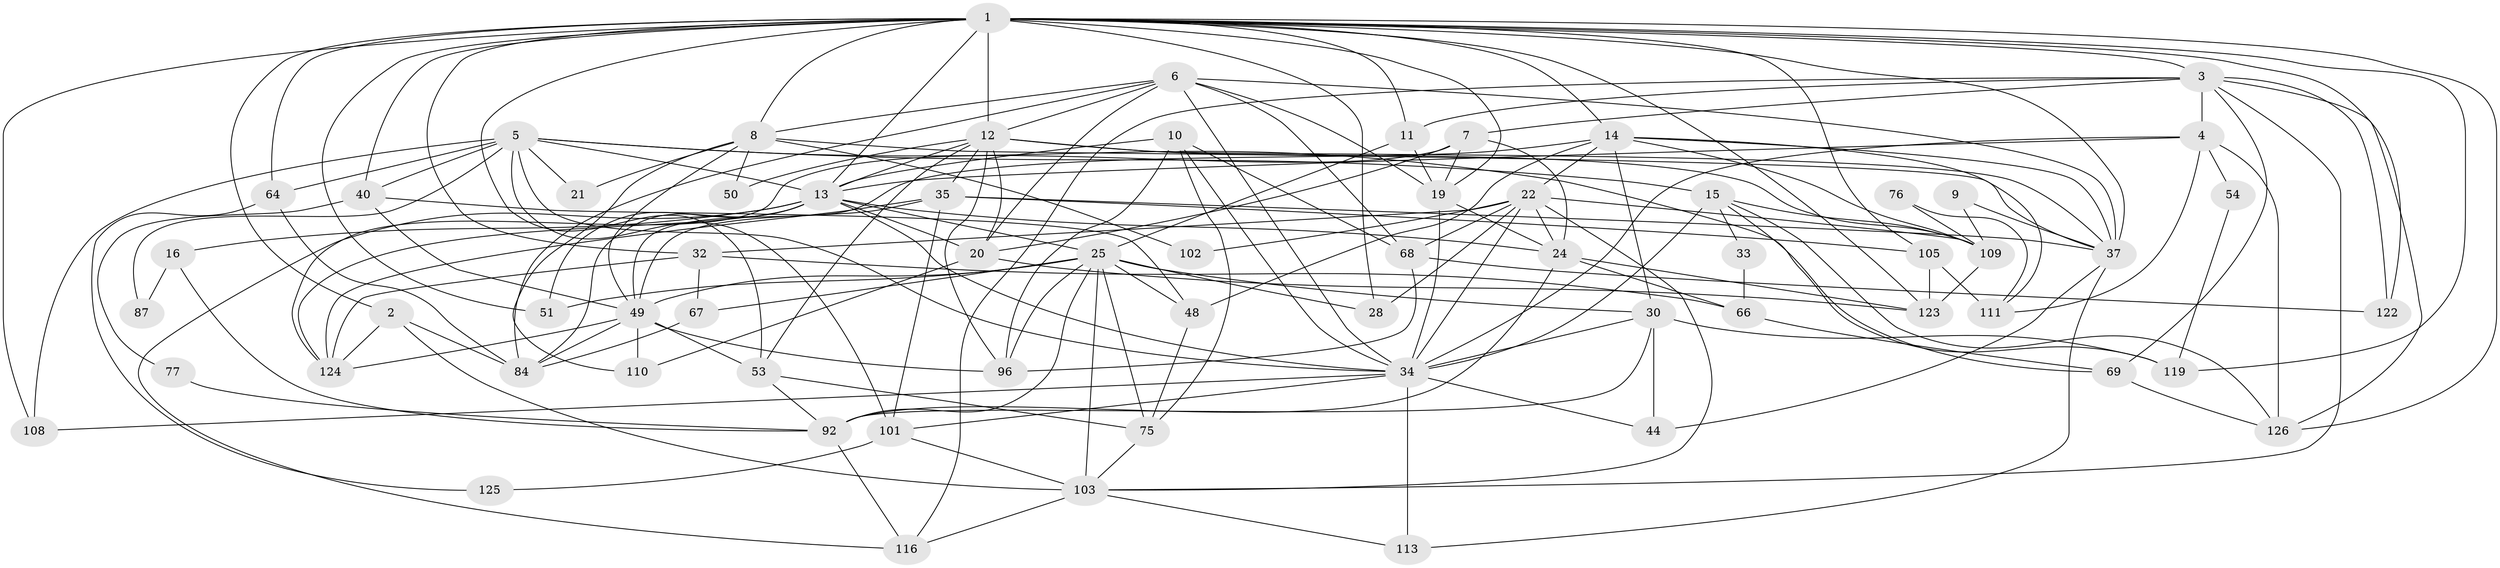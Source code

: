 // original degree distribution, {5: 0.13076923076923078, 4: 0.3076923076923077, 2: 0.15384615384615385, 3: 0.23076923076923078, 6: 0.13846153846153847, 8: 0.015384615384615385, 7: 0.023076923076923078}
// Generated by graph-tools (version 1.1) at 2025/15/03/09/25 04:15:02]
// undirected, 65 vertices, 180 edges
graph export_dot {
graph [start="1"]
  node [color=gray90,style=filled];
  1 [super="+85+27+56"];
  2 [super="+39"];
  3 [super="+18"];
  4 [super="+90+93"];
  5 [super="+36+73"];
  6 [super="+86"];
  7 [super="+45"];
  8;
  9;
  10 [super="+83"];
  11;
  12 [super="+88+129"];
  13 [super="+79+98+17+57"];
  14 [super="+117"];
  15 [super="+23"];
  16;
  19 [super="+59"];
  20 [super="+62"];
  21;
  22 [super="+31+42"];
  24 [super="+29+41"];
  25 [super="+61+43"];
  28;
  30 [super="+58+74"];
  32 [super="+38"];
  33;
  34 [super="+47+52"];
  35 [super="+65+70"];
  37 [super="+97"];
  40;
  44;
  48;
  49 [super="+95+60+81"];
  50;
  51;
  53;
  54;
  64 [super="+107"];
  66;
  67;
  68;
  69;
  75;
  76;
  77;
  84 [super="+94"];
  87;
  92 [super="+112"];
  96 [super="+99+128"];
  101;
  102;
  103 [super="+120"];
  105;
  108;
  109 [super="+118"];
  110;
  111;
  113;
  116;
  119 [super="+130"];
  122;
  123;
  124;
  125;
  126;
  1 -- 8;
  1 -- 2 [weight=2];
  1 -- 51;
  1 -- 108;
  1 -- 13 [weight=2];
  1 -- 64;
  1 -- 40;
  1 -- 105;
  1 -- 14;
  1 -- 19;
  1 -- 53;
  1 -- 122;
  1 -- 123;
  1 -- 119;
  1 -- 12;
  1 -- 11;
  1 -- 28;
  1 -- 126;
  1 -- 3;
  1 -- 32;
  1 -- 37;
  2 -- 103;
  2 -- 124;
  2 -- 84;
  3 -- 11;
  3 -- 4;
  3 -- 69;
  3 -- 7;
  3 -- 103;
  3 -- 116;
  3 -- 122;
  3 -- 126;
  4 -- 126;
  4 -- 54;
  4 -- 111;
  4 -- 34;
  4 -- 13;
  5 -- 21;
  5 -- 40 [weight=2];
  5 -- 64 [weight=2];
  5 -- 108;
  5 -- 34;
  5 -- 101;
  5 -- 119;
  5 -- 87;
  5 -- 13;
  5 -- 15;
  6 -- 37;
  6 -- 84;
  6 -- 12;
  6 -- 34;
  6 -- 20;
  6 -- 8;
  6 -- 19;
  6 -- 68;
  7 -- 24;
  7 -- 124;
  7 -- 19;
  7 -- 20;
  8 -- 110;
  8 -- 21;
  8 -- 50;
  8 -- 102;
  8 -- 49;
  8 -- 37;
  9 -- 37;
  9 -- 109;
  10 -- 68;
  10 -- 96;
  10 -- 75;
  10 -- 34;
  10 -- 13;
  11 -- 19;
  11 -- 25;
  12 -- 35;
  12 -- 50;
  12 -- 20;
  12 -- 37;
  12 -- 53;
  12 -- 109;
  12 -- 13;
  12 -- 96;
  13 -- 116;
  13 -- 20;
  13 -- 16 [weight=2];
  13 -- 84;
  13 -- 24;
  13 -- 124;
  13 -- 51;
  13 -- 25 [weight=2];
  13 -- 34;
  14 -- 49;
  14 -- 30;
  14 -- 48;
  14 -- 22;
  14 -- 111;
  14 -- 109;
  14 -- 37;
  15 -- 126;
  15 -- 33;
  15 -- 34;
  15 -- 69;
  15 -- 109;
  16 -- 92;
  16 -- 87;
  19 -- 24;
  19 -- 34;
  20 -- 110;
  20 -- 123;
  22 -- 109;
  22 -- 28;
  22 -- 68;
  22 -- 24;
  22 -- 34;
  22 -- 102;
  22 -- 103;
  22 -- 32;
  24 -- 66;
  24 -- 123;
  24 -- 92;
  25 -- 92;
  25 -- 96;
  25 -- 67;
  25 -- 103 [weight=2];
  25 -- 75;
  25 -- 48;
  25 -- 49;
  25 -- 51;
  25 -- 28;
  25 -- 30;
  30 -- 92;
  30 -- 44;
  30 -- 119;
  30 -- 34;
  32 -- 124;
  32 -- 66;
  32 -- 67;
  33 -- 66;
  34 -- 113;
  34 -- 44;
  34 -- 101;
  34 -- 108;
  35 -- 105;
  35 -- 124;
  35 -- 101;
  35 -- 49;
  35 -- 37;
  37 -- 113;
  37 -- 44;
  40 -- 48;
  40 -- 77;
  40 -- 49;
  48 -- 75;
  49 -- 124;
  49 -- 53;
  49 -- 96;
  49 -- 110;
  49 -- 84;
  53 -- 75;
  53 -- 92;
  54 -- 119;
  64 -- 125;
  64 -- 84;
  66 -- 69;
  67 -- 84;
  68 -- 122;
  68 -- 96;
  69 -- 126;
  75 -- 103;
  76 -- 111;
  76 -- 109;
  77 -- 92;
  92 -- 116;
  101 -- 125;
  101 -- 103;
  103 -- 116;
  103 -- 113;
  105 -- 123;
  105 -- 111;
  109 -- 123 [weight=2];
}

